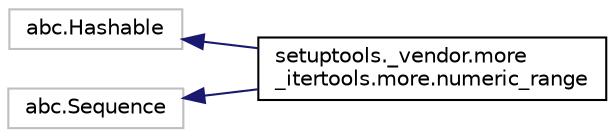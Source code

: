 digraph "Graphical Class Hierarchy"
{
 // LATEX_PDF_SIZE
  edge [fontname="Helvetica",fontsize="10",labelfontname="Helvetica",labelfontsize="10"];
  node [fontname="Helvetica",fontsize="10",shape=record];
  rankdir="LR";
  Node1761 [label="abc.Hashable",height=0.2,width=0.4,color="grey75", fillcolor="white", style="filled",tooltip=" "];
  Node1761 -> Node0 [dir="back",color="midnightblue",fontsize="10",style="solid",fontname="Helvetica"];
  Node0 [label="setuptools._vendor.more\l_itertools.more.numeric_range",height=0.2,width=0.4,color="black", fillcolor="white", style="filled",URL="$classsetuptools_1_1__vendor_1_1more__itertools_1_1more_1_1numeric__range.html",tooltip=" "];
  Node3304 [label="abc.Sequence",height=0.2,width=0.4,color="grey75", fillcolor="white", style="filled",tooltip=" "];
  Node3304 -> Node0 [dir="back",color="midnightblue",fontsize="10",style="solid",fontname="Helvetica"];
}
